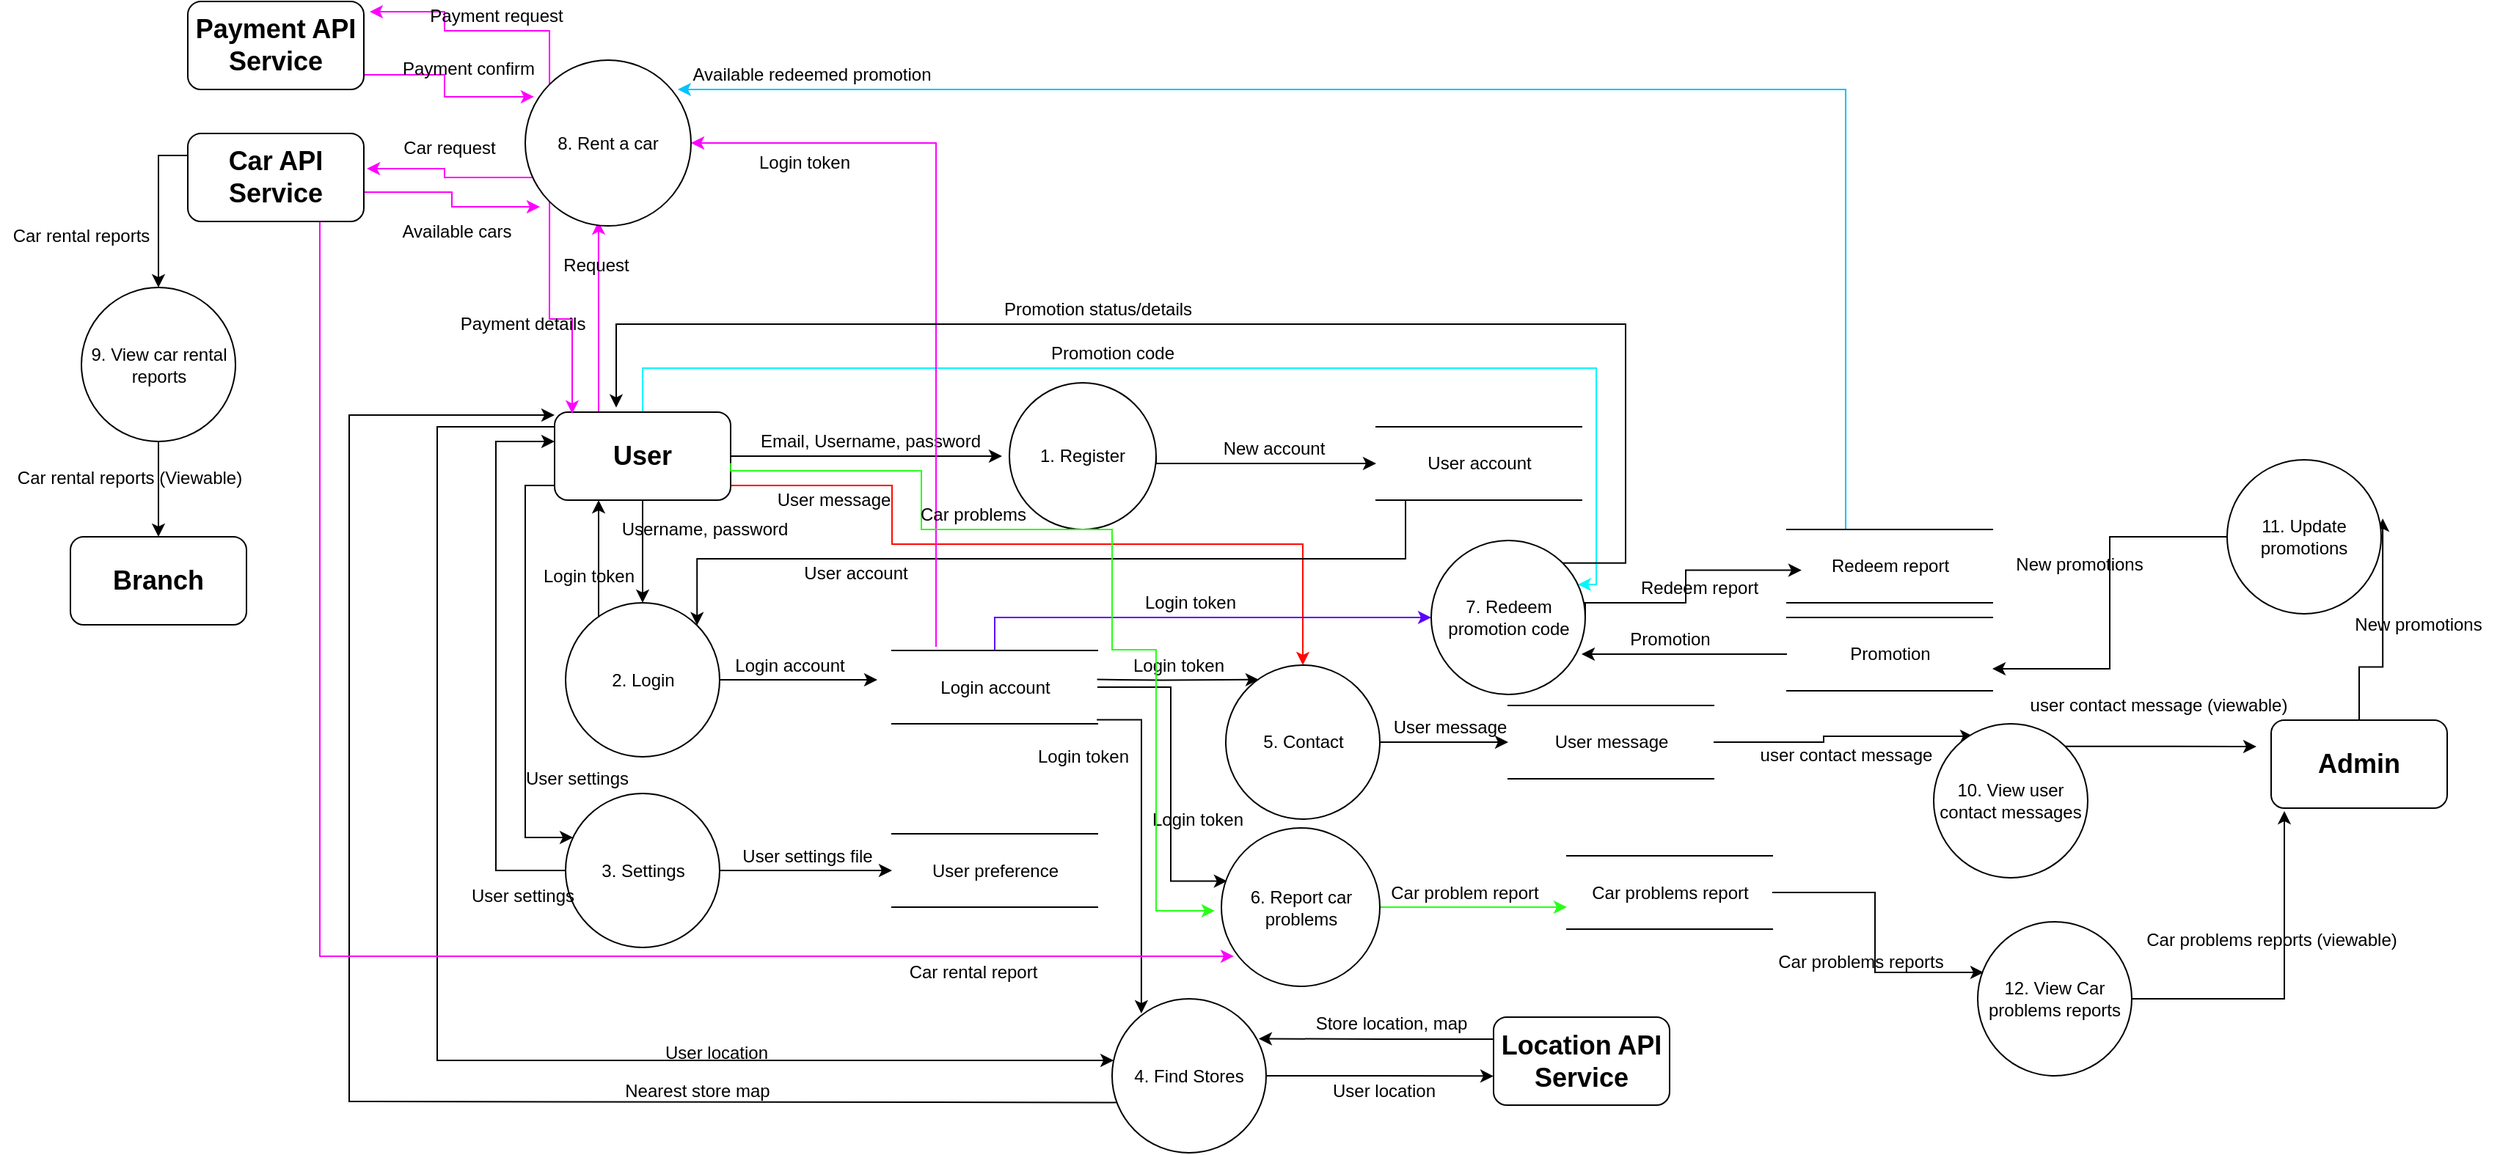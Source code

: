 <mxfile version="12.3.3" type="device" pages="1"><diagram id="2X-rle6W2fqOqp_ALnJU" name="Page-1"><mxGraphModel dx="3152" dy="2229" grid="1" gridSize="10" guides="1" tooltips="1" connect="1" arrows="1" fold="1" page="1" pageScale="1" pageWidth="850" pageHeight="1100" math="0" shadow="0"><root><mxCell id="0"/><mxCell id="1" parent="0"/><mxCell id="twBC4N0qRan5lzGOj9nU-288" style="edgeStyle=orthogonalEdgeStyle;rounded=0;orthogonalLoop=1;jettySize=auto;html=1;exitX=1;exitY=0.5;exitDx=0;exitDy=0;entryX=0;entryY=0.375;entryDx=0;entryDy=0;entryPerimeter=0;" parent="1" source="twBC4N0qRan5lzGOj9nU-211" edge="1"><mxGeometry relative="1" as="geometry"><mxPoint x="345" y="70" as="targetPoint"/></mxGeometry></mxCell><mxCell id="twBC4N0qRan5lzGOj9nU-298" style="edgeStyle=orthogonalEdgeStyle;rounded=0;orthogonalLoop=1;jettySize=auto;html=1;exitX=0.5;exitY=1;exitDx=0;exitDy=0;" parent="1" source="twBC4N0qRan5lzGOj9nU-211" edge="1"><mxGeometry relative="1" as="geometry"><mxPoint x="100" y="170" as="targetPoint"/></mxGeometry></mxCell><mxCell id="twBC4N0qRan5lzGOj9nU-312" style="edgeStyle=orthogonalEdgeStyle;rounded=0;orthogonalLoop=1;jettySize=auto;html=1;exitX=0;exitY=0.5;exitDx=0;exitDy=0;" parent="1" source="twBC4N0qRan5lzGOj9nU-211" target="twBC4N0qRan5lzGOj9nU-311" edge="1"><mxGeometry relative="1" as="geometry"><Array as="points"><mxPoint x="40" y="90"/><mxPoint x="20" y="90"/><mxPoint x="20" y="330"/></Array></mxGeometry></mxCell><mxCell id="twBC4N0qRan5lzGOj9nU-353" style="edgeStyle=orthogonalEdgeStyle;rounded=0;orthogonalLoop=1;jettySize=auto;html=1;exitX=1;exitY=0.75;exitDx=0;exitDy=0;strokeColor=#FF0800;" parent="1" source="twBC4N0qRan5lzGOj9nU-211" target="twBC4N0qRan5lzGOj9nU-352" edge="1"><mxGeometry relative="1" as="geometry"><Array as="points"><mxPoint x="160" y="90"/><mxPoint x="270" y="90"/><mxPoint x="270" y="130"/><mxPoint x="550" y="130"/></Array></mxGeometry></mxCell><mxCell id="twBC4N0qRan5lzGOj9nU-381" style="edgeStyle=orthogonalEdgeStyle;rounded=0;orthogonalLoop=1;jettySize=auto;html=1;entryX=0.952;entryY=0.286;entryDx=0;entryDy=0;entryPerimeter=0;strokeColor=#03F7FF;" parent="1" source="twBC4N0qRan5lzGOj9nU-211" target="twBC4N0qRan5lzGOj9nU-377" edge="1"><mxGeometry relative="1" as="geometry"><Array as="points"><mxPoint x="100" y="10"/><mxPoint x="750" y="10"/></Array></mxGeometry></mxCell><mxCell id="twBC4N0qRan5lzGOj9nU-392" style="edgeStyle=orthogonalEdgeStyle;rounded=0;orthogonalLoop=1;jettySize=auto;html=1;exitX=0.25;exitY=0;exitDx=0;exitDy=0;strokeColor=#FF00FF;entryX=0.442;entryY=0.973;entryDx=0;entryDy=0;entryPerimeter=0;" parent="1" source="twBC4N0qRan5lzGOj9nU-211" target="twBC4N0qRan5lzGOj9nU-388" edge="1"><mxGeometry relative="1" as="geometry"><mxPoint x="70" y="-40" as="targetPoint"/><Array as="points"/></mxGeometry></mxCell><mxCell id="twBC4N0qRan5lzGOj9nU-211" value="&lt;font style=&quot;font-size: 18px&quot;&gt;&lt;b&gt;&lt;font style=&quot;font-size: 18px&quot;&gt;User&lt;/font&gt;&lt;/b&gt;&lt;/font&gt;" style="rounded=1;whiteSpace=wrap;html=1;" parent="1" vertex="1"><mxGeometry x="40" y="40" width="120" height="60" as="geometry"/></mxCell><mxCell id="twBC4N0qRan5lzGOj9nU-289" value="Email, Username, password" style="text;html=1;align=center;verticalAlign=middle;resizable=0;points=[];;autosize=1;" parent="1" vertex="1"><mxGeometry x="170" y="50" width="170" height="20" as="geometry"/></mxCell><mxCell id="twBC4N0qRan5lzGOj9nU-295" style="edgeStyle=orthogonalEdgeStyle;rounded=0;orthogonalLoop=1;jettySize=auto;html=1;exitX=1;exitY=0.5;exitDx=0;exitDy=0;" parent="1" source="twBC4N0qRan5lzGOj9nU-299" target="twBC4N0qRan5lzGOj9nU-291" edge="1"><mxGeometry relative="1" as="geometry"><mxPoint x="459.529" y="75" as="sourcePoint"/><Array as="points"><mxPoint x="450" y="75"/></Array></mxGeometry></mxCell><mxCell id="twBC4N0qRan5lzGOj9nU-308" style="edgeStyle=orthogonalEdgeStyle;rounded=0;orthogonalLoop=1;jettySize=auto;html=1;exitX=0.5;exitY=1;exitDx=0;exitDy=0;entryX=1;entryY=0;entryDx=0;entryDy=0;" parent="1" source="twBC4N0qRan5lzGOj9nU-291" target="twBC4N0qRan5lzGOj9nU-301" edge="1"><mxGeometry relative="1" as="geometry"><Array as="points"><mxPoint x="620" y="100"/><mxPoint x="620" y="140"/><mxPoint x="137" y="140"/></Array></mxGeometry></mxCell><mxCell id="twBC4N0qRan5lzGOj9nU-291" value="User account" style="html=1;dashed=0;whitespace=wrap;shape=partialRectangle;right=0;left=0;fillColor=none;" parent="1" vertex="1"><mxGeometry x="600" y="50" width="140" height="50" as="geometry"/></mxCell><mxCell id="twBC4N0qRan5lzGOj9nU-297" value="New account" style="text;html=1;align=center;verticalAlign=middle;resizable=0;points=[];;autosize=1;" parent="1" vertex="1"><mxGeometry x="485" y="55" width="90" height="20" as="geometry"/></mxCell><mxCell id="twBC4N0qRan5lzGOj9nU-299" value="1. Register" style="ellipse;whiteSpace=wrap;html=1;aspect=fixed;" parent="1" vertex="1"><mxGeometry x="350" y="20" width="100" height="100" as="geometry"/></mxCell><mxCell id="twBC4N0qRan5lzGOj9nU-303" style="edgeStyle=orthogonalEdgeStyle;rounded=0;orthogonalLoop=1;jettySize=auto;html=1;" parent="1" source="twBC4N0qRan5lzGOj9nU-301" edge="1"><mxGeometry relative="1" as="geometry"><mxPoint x="260" y="222.5" as="targetPoint"/></mxGeometry></mxCell><mxCell id="twBC4N0qRan5lzGOj9nU-301" value="2. Login" style="ellipse;whiteSpace=wrap;html=1;aspect=fixed;" parent="1" vertex="1"><mxGeometry x="47.5" y="170" width="105" height="105" as="geometry"/></mxCell><mxCell id="twBC4N0qRan5lzGOj9nU-302" value="Username, password" style="text;html=1;align=center;verticalAlign=middle;resizable=0;points=[];;autosize=1;" parent="1" vertex="1"><mxGeometry x="71.5" y="110" width="140" height="20" as="geometry"/></mxCell><mxCell id="twBC4N0qRan5lzGOj9nU-304" value="User preference" style="html=1;dashed=0;whitespace=wrap;shape=partialRectangle;right=0;left=0;fillColor=none;" parent="1" vertex="1"><mxGeometry x="270" y="327.5" width="140" height="50" as="geometry"/></mxCell><mxCell id="twBC4N0qRan5lzGOj9nU-305" value="Login account" style="text;html=1;align=center;verticalAlign=middle;resizable=0;points=[];;autosize=1;" parent="1" vertex="1"><mxGeometry x="155" y="202.5" width="90" height="20" as="geometry"/></mxCell><mxCell id="twBC4N0qRan5lzGOj9nU-306" value="" style="endArrow=classic;html=1;" parent="1" edge="1"><mxGeometry width="50" height="50" relative="1" as="geometry"><mxPoint x="70" y="180" as="sourcePoint"/><mxPoint x="70" y="100" as="targetPoint"/></mxGeometry></mxCell><mxCell id="twBC4N0qRan5lzGOj9nU-307" value="Login token" style="text;html=1;align=center;verticalAlign=middle;resizable=0;points=[];;autosize=1;" parent="1" vertex="1"><mxGeometry x="23" y="142" width="80" height="20" as="geometry"/></mxCell><mxCell id="twBC4N0qRan5lzGOj9nU-309" value="User account" style="text;html=1;align=center;verticalAlign=middle;resizable=0;points=[];;autosize=1;" parent="1" vertex="1"><mxGeometry x="200" y="140" width="90" height="20" as="geometry"/></mxCell><mxCell id="twBC4N0qRan5lzGOj9nU-313" style="edgeStyle=orthogonalEdgeStyle;rounded=0;orthogonalLoop=1;jettySize=auto;html=1;exitX=1;exitY=0.5;exitDx=0;exitDy=0;entryX=0;entryY=0.5;entryDx=0;entryDy=0;" parent="1" source="twBC4N0qRan5lzGOj9nU-311" target="twBC4N0qRan5lzGOj9nU-304" edge="1"><mxGeometry relative="1" as="geometry"><mxPoint x="210" y="353" as="targetPoint"/></mxGeometry></mxCell><mxCell id="twBC4N0qRan5lzGOj9nU-333" style="edgeStyle=orthogonalEdgeStyle;rounded=0;orthogonalLoop=1;jettySize=auto;html=1;exitX=0;exitY=0.5;exitDx=0;exitDy=0;" parent="1" source="twBC4N0qRan5lzGOj9nU-311" edge="1"><mxGeometry relative="1" as="geometry"><mxPoint x="40" y="60" as="targetPoint"/><Array as="points"><mxPoint y="353"/><mxPoint y="60"/></Array></mxGeometry></mxCell><mxCell id="twBC4N0qRan5lzGOj9nU-311" value="3. Settings" style="ellipse;whiteSpace=wrap;html=1;aspect=fixed;" parent="1" vertex="1"><mxGeometry x="47.5" y="300" width="105" height="105" as="geometry"/></mxCell><mxCell id="twBC4N0qRan5lzGOj9nU-346" style="edgeStyle=orthogonalEdgeStyle;rounded=0;orthogonalLoop=1;jettySize=auto;html=1;entryX=0.19;entryY=0.095;entryDx=0;entryDy=0;entryPerimeter=0;exitX=0.997;exitY=0.946;exitDx=0;exitDy=0;exitPerimeter=0;" parent="1" source="twBC4N0qRan5lzGOj9nU-314" target="twBC4N0qRan5lzGOj9nU-322" edge="1"><mxGeometry relative="1" as="geometry"><mxPoint x="480.0" y="440" as="targetPoint"/><mxPoint x="410" y="240" as="sourcePoint"/><Array as="points"><mxPoint x="440" y="250"/></Array></mxGeometry></mxCell><mxCell id="twBC4N0qRan5lzGOj9nU-366" style="edgeStyle=orthogonalEdgeStyle;rounded=0;orthogonalLoop=1;jettySize=auto;html=1;exitX=1;exitY=0.5;exitDx=0;exitDy=0;strokeColor=#000000;entryX=0.036;entryY=0.336;entryDx=0;entryDy=0;entryPerimeter=0;" parent="1" source="twBC4N0qRan5lzGOj9nU-314" target="twBC4N0qRan5lzGOj9nU-365" edge="1"><mxGeometry relative="1" as="geometry"><Array as="points"><mxPoint x="460" y="227"/><mxPoint x="460" y="360"/></Array></mxGeometry></mxCell><mxCell id="twBC4N0qRan5lzGOj9nU-379" style="edgeStyle=orthogonalEdgeStyle;rounded=0;orthogonalLoop=1;jettySize=auto;html=1;exitX=0.5;exitY=0;exitDx=0;exitDy=0;strokeColor=#5D00FF;" parent="1" source="twBC4N0qRan5lzGOj9nU-314" target="twBC4N0qRan5lzGOj9nU-377" edge="1"><mxGeometry relative="1" as="geometry"><Array as="points"><mxPoint x="340" y="180"/></Array></mxGeometry></mxCell><mxCell id="twBC4N0qRan5lzGOj9nU-389" style="edgeStyle=orthogonalEdgeStyle;rounded=0;orthogonalLoop=1;jettySize=auto;html=1;entryX=1;entryY=0.5;entryDx=0;entryDy=0;strokeColor=#FF00FF;" parent="1" target="twBC4N0qRan5lzGOj9nU-388" edge="1"><mxGeometry relative="1" as="geometry"><mxPoint x="300" y="200" as="sourcePoint"/><Array as="points"><mxPoint x="300" y="-143"/></Array></mxGeometry></mxCell><mxCell id="twBC4N0qRan5lzGOj9nU-314" value="Login account" style="html=1;dashed=0;whitespace=wrap;shape=partialRectangle;right=0;left=0;fillColor=none;" parent="1" vertex="1"><mxGeometry x="270" y="202.5" width="140" height="50" as="geometry"/></mxCell><mxCell id="twBC4N0qRan5lzGOj9nU-315" value="User settings file" style="text;html=1;align=center;verticalAlign=middle;resizable=0;points=[];;autosize=1;" parent="1" vertex="1"><mxGeometry x="156.5" y="332.5" width="110" height="20" as="geometry"/></mxCell><mxCell id="twBC4N0qRan5lzGOj9nU-316" value="User settings" style="text;html=1;align=center;verticalAlign=middle;resizable=0;points=[];;autosize=1;" parent="1" vertex="1"><mxGeometry x="10" y="280" width="90" height="20" as="geometry"/></mxCell><mxCell id="twBC4N0qRan5lzGOj9nU-349" style="edgeStyle=orthogonalEdgeStyle;rounded=0;orthogonalLoop=1;jettySize=auto;html=1;exitX=1;exitY=0.5;exitDx=0;exitDy=0;entryX=0;entryY=0.67;entryDx=0;entryDy=0;entryPerimeter=0;" parent="1" source="twBC4N0qRan5lzGOj9nU-322" target="twBC4N0qRan5lzGOj9nU-332" edge="1"><mxGeometry relative="1" as="geometry"/></mxCell><mxCell id="twBC4N0qRan5lzGOj9nU-350" style="edgeStyle=orthogonalEdgeStyle;rounded=0;orthogonalLoop=1;jettySize=auto;html=1;exitX=0.045;exitY=0.673;exitDx=0;exitDy=0;exitPerimeter=0;" parent="1" source="twBC4N0qRan5lzGOj9nU-322" edge="1"><mxGeometry relative="1" as="geometry"><mxPoint x="40" y="42" as="targetPoint"/><Array as="points"><mxPoint x="420" y="511"/><mxPoint x="-100" y="510"/><mxPoint x="-100" y="42"/></Array></mxGeometry></mxCell><mxCell id="twBC4N0qRan5lzGOj9nU-322" value="4. Find Stores" style="ellipse;whiteSpace=wrap;html=1;aspect=fixed;" parent="1" vertex="1"><mxGeometry x="420" y="440" width="105" height="105" as="geometry"/></mxCell><mxCell id="twBC4N0qRan5lzGOj9nU-330" style="edgeStyle=orthogonalEdgeStyle;rounded=0;orthogonalLoop=1;jettySize=auto;html=1;exitX=0;exitY=0.5;exitDx=0;exitDy=0;" parent="1" source="twBC4N0qRan5lzGOj9nU-211" target="twBC4N0qRan5lzGOj9nU-322" edge="1"><mxGeometry relative="1" as="geometry"><mxPoint x="40" y="70" as="sourcePoint"/><mxPoint x="-30" y="405" as="targetPoint"/><Array as="points"><mxPoint x="40" y="50"/><mxPoint x="-40" y="50"/><mxPoint x="-40" y="482"/></Array></mxGeometry></mxCell><mxCell id="twBC4N0qRan5lzGOj9nU-347" style="edgeStyle=orthogonalEdgeStyle;rounded=0;orthogonalLoop=1;jettySize=auto;html=1;exitX=0;exitY=0.25;exitDx=0;exitDy=0;entryX=0.952;entryY=0.259;entryDx=0;entryDy=0;entryPerimeter=0;" parent="1" source="twBC4N0qRan5lzGOj9nU-332" target="twBC4N0qRan5lzGOj9nU-322" edge="1"><mxGeometry relative="1" as="geometry"/></mxCell><mxCell id="twBC4N0qRan5lzGOj9nU-332" value="&lt;font style=&quot;font-size: 18px&quot;&gt;&lt;b&gt;Location API Service&lt;/b&gt;&lt;/font&gt;" style="rounded=1;whiteSpace=wrap;html=1;" parent="1" vertex="1"><mxGeometry x="680" y="452.5" width="120" height="60" as="geometry"/></mxCell><mxCell id="twBC4N0qRan5lzGOj9nU-334" value="User settings" style="text;html=1;align=center;verticalAlign=middle;resizable=0;points=[];;autosize=1;" parent="1" vertex="1"><mxGeometry x="-27" y="360" width="90" height="20" as="geometry"/></mxCell><mxCell id="twBC4N0qRan5lzGOj9nU-336" value="User location" style="text;html=1;align=center;verticalAlign=middle;resizable=0;points=[];;autosize=1;" parent="1" vertex="1"><mxGeometry x="560" y="492.5" width="90" height="20" as="geometry"/></mxCell><mxCell id="twBC4N0qRan5lzGOj9nU-341" value="Store location, map" style="text;html=1;align=center;verticalAlign=middle;resizable=0;points=[];;autosize=1;" parent="1" vertex="1"><mxGeometry x="550" y="447" width="120" height="20" as="geometry"/></mxCell><mxCell id="twBC4N0qRan5lzGOj9nU-345" value="User location" style="text;html=1;align=center;verticalAlign=middle;resizable=0;points=[];;autosize=1;" parent="1" vertex="1"><mxGeometry x="105" y="467" width="90" height="20" as="geometry"/></mxCell><mxCell id="twBC4N0qRan5lzGOj9nU-351" value="Nearest store map" style="text;html=1;align=center;verticalAlign=middle;resizable=0;points=[];;autosize=1;" parent="1" vertex="1"><mxGeometry x="76.5" y="492.5" width="120" height="20" as="geometry"/></mxCell><mxCell id="twBC4N0qRan5lzGOj9nU-363" style="edgeStyle=orthogonalEdgeStyle;rounded=0;orthogonalLoop=1;jettySize=auto;html=1;exitX=1;exitY=0.5;exitDx=0;exitDy=0;strokeColor=#000000;" parent="1" source="twBC4N0qRan5lzGOj9nU-352" target="twBC4N0qRan5lzGOj9nU-362" edge="1"><mxGeometry relative="1" as="geometry"/></mxCell><mxCell id="twBC4N0qRan5lzGOj9nU-352" value="5. Contact" style="ellipse;whiteSpace=wrap;html=1;aspect=fixed;" parent="1" vertex="1"><mxGeometry x="497.5" y="212.5" width="105" height="105" as="geometry"/></mxCell><mxCell id="twBC4N0qRan5lzGOj9nU-354" value="User message" style="text;html=1;align=center;verticalAlign=middle;resizable=0;points=[];;autosize=1;" parent="1" vertex="1"><mxGeometry x="180" y="90" width="100" height="20" as="geometry"/></mxCell><mxCell id="twBC4N0qRan5lzGOj9nU-359" style="edgeStyle=orthogonalEdgeStyle;rounded=0;orthogonalLoop=1;jettySize=auto;html=1;entryX=0.214;entryY=0.094;entryDx=0;entryDy=0;entryPerimeter=0;" parent="1" target="twBC4N0qRan5lzGOj9nU-352" edge="1"><mxGeometry relative="1" as="geometry"><mxPoint x="439.431" y="431.966" as="targetPoint"/><mxPoint x="409.776" y="222.31" as="sourcePoint"/><Array as="points"/></mxGeometry></mxCell><mxCell id="twBC4N0qRan5lzGOj9nU-360" value="Login token" style="text;html=1;align=center;verticalAlign=middle;resizable=0;points=[];;autosize=1;" parent="1" vertex="1"><mxGeometry x="425" y="202.5" width="80" height="20" as="geometry"/></mxCell><mxCell id="twBC4N0qRan5lzGOj9nU-361" value="Login token" style="text;html=1;align=center;verticalAlign=middle;resizable=0;points=[];;autosize=1;" parent="1" vertex="1"><mxGeometry x="360" y="265" width="80" height="20" as="geometry"/></mxCell><mxCell id="twBC4N0qRan5lzGOj9nU-436" style="edgeStyle=orthogonalEdgeStyle;rounded=0;orthogonalLoop=1;jettySize=auto;html=1;exitX=1;exitY=0.5;exitDx=0;exitDy=0;entryX=0.257;entryY=0.081;entryDx=0;entryDy=0;entryPerimeter=0;strokeColor=#000000;" parent="1" source="twBC4N0qRan5lzGOj9nU-362" target="twBC4N0qRan5lzGOj9nU-432" edge="1"><mxGeometry relative="1" as="geometry"/></mxCell><mxCell id="twBC4N0qRan5lzGOj9nU-362" value="User message" style="html=1;dashed=0;whitespace=wrap;shape=partialRectangle;right=0;left=0;fillColor=none;" parent="1" vertex="1"><mxGeometry x="690" y="240" width="140" height="50" as="geometry"/></mxCell><mxCell id="twBC4N0qRan5lzGOj9nU-364" value="User message" style="text;html=1;align=center;verticalAlign=middle;resizable=0;points=[];;autosize=1;" parent="1" vertex="1"><mxGeometry x="600" y="245" width="100" height="20" as="geometry"/></mxCell><mxCell id="twBC4N0qRan5lzGOj9nU-374" style="edgeStyle=orthogonalEdgeStyle;rounded=0;orthogonalLoop=1;jettySize=auto;html=1;entryX=0;entryY=0.7;entryDx=0;entryDy=0;entryPerimeter=0;strokeColor=#29FF19;" parent="1" source="twBC4N0qRan5lzGOj9nU-365" target="twBC4N0qRan5lzGOj9nU-368" edge="1"><mxGeometry relative="1" as="geometry"/></mxCell><mxCell id="twBC4N0qRan5lzGOj9nU-365" value="6. Report car problems" style="ellipse;whiteSpace=wrap;html=1;aspect=fixed;strokeColor=#000000;" parent="1" vertex="1"><mxGeometry x="494.5" y="323.5" width="108" height="108" as="geometry"/></mxCell><mxCell id="twBC4N0qRan5lzGOj9nU-367" value="Login token" style="text;html=1;align=center;verticalAlign=middle;resizable=0;points=[];;autosize=1;" parent="1" vertex="1"><mxGeometry x="437.5" y="307.5" width="80" height="20" as="geometry"/></mxCell><mxCell id="twBC4N0qRan5lzGOj9nU-445" style="edgeStyle=orthogonalEdgeStyle;rounded=0;orthogonalLoop=1;jettySize=auto;html=1;exitX=1;exitY=0.5;exitDx=0;exitDy=0;entryX=0.038;entryY=0.329;entryDx=0;entryDy=0;entryPerimeter=0;strokeColor=#000000;" parent="1" source="twBC4N0qRan5lzGOj9nU-368" target="twBC4N0qRan5lzGOj9nU-444" edge="1"><mxGeometry relative="1" as="geometry"/></mxCell><mxCell id="twBC4N0qRan5lzGOj9nU-368" value="Car problems report" style="html=1;dashed=0;whitespace=wrap;shape=partialRectangle;right=0;left=0;fillColor=none;" parent="1" vertex="1"><mxGeometry x="730" y="342.5" width="140" height="50" as="geometry"/></mxCell><mxCell id="twBC4N0qRan5lzGOj9nU-372" style="edgeStyle=orthogonalEdgeStyle;rounded=0;orthogonalLoop=1;jettySize=auto;html=1;exitX=1;exitY=0.75;exitDx=0;exitDy=0;strokeColor=#29FF19;entryX=-0.042;entryY=0.523;entryDx=0;entryDy=0;entryPerimeter=0;" parent="1" target="twBC4N0qRan5lzGOj9nU-365" edge="1"><mxGeometry relative="1" as="geometry"><mxPoint x="160.143" y="74.786" as="sourcePoint"/><mxPoint x="550" y="202" as="targetPoint"/><Array as="points"><mxPoint x="160" y="80"/><mxPoint x="290" y="80"/><mxPoint x="290" y="120"/><mxPoint x="420" y="120"/><mxPoint x="420" y="202"/><mxPoint x="450" y="202"/><mxPoint x="450" y="380"/></Array></mxGeometry></mxCell><mxCell id="twBC4N0qRan5lzGOj9nU-373" value="Car problems" style="text;html=1;align=center;verticalAlign=middle;resizable=0;points=[];;autosize=1;" parent="1" vertex="1"><mxGeometry x="280" y="100" width="90" height="20" as="geometry"/></mxCell><mxCell id="twBC4N0qRan5lzGOj9nU-375" value="Car problem report" style="text;html=1;align=center;verticalAlign=middle;resizable=0;points=[];;autosize=1;" parent="1" vertex="1"><mxGeometry x="600" y="357.5" width="120" height="20" as="geometry"/></mxCell><mxCell id="twBC4N0qRan5lzGOj9nU-384" style="edgeStyle=orthogonalEdgeStyle;rounded=0;orthogonalLoop=1;jettySize=auto;html=1;exitX=1;exitY=0.5;exitDx=0;exitDy=0;entryX=0.071;entryY=0.556;entryDx=0;entryDy=0;entryPerimeter=0;strokeColor=#000000;" parent="1" source="twBC4N0qRan5lzGOj9nU-377" target="twBC4N0qRan5lzGOj9nU-383" edge="1"><mxGeometry relative="1" as="geometry"><Array as="points"><mxPoint x="743" y="170"/><mxPoint x="811" y="170"/><mxPoint x="811" y="148"/></Array></mxGeometry></mxCell><mxCell id="twBC4N0qRan5lzGOj9nU-386" style="edgeStyle=orthogonalEdgeStyle;rounded=0;orthogonalLoop=1;jettySize=auto;html=1;exitX=1;exitY=0;exitDx=0;exitDy=0;entryX=0.35;entryY=-0.052;entryDx=0;entryDy=0;entryPerimeter=0;strokeColor=#000000;" parent="1" source="twBC4N0qRan5lzGOj9nU-377" target="twBC4N0qRan5lzGOj9nU-211" edge="1"><mxGeometry relative="1" as="geometry"><Array as="points"><mxPoint x="770" y="143"/><mxPoint x="770" y="-20"/><mxPoint x="82" y="-20"/></Array></mxGeometry></mxCell><mxCell id="twBC4N0qRan5lzGOj9nU-377" value="7. Redeem promotion code" style="ellipse;whiteSpace=wrap;html=1;aspect=fixed;" parent="1" vertex="1"><mxGeometry x="637.5" y="127.5" width="105" height="105" as="geometry"/></mxCell><mxCell id="twBC4N0qRan5lzGOj9nU-380" value="Login token" style="text;html=1;align=center;verticalAlign=middle;resizable=0;points=[];;autosize=1;" parent="1" vertex="1"><mxGeometry x="432.5" y="160" width="80" height="20" as="geometry"/></mxCell><mxCell id="twBC4N0qRan5lzGOj9nU-382" value="Promotion code" style="text;html=1;align=center;verticalAlign=middle;resizable=0;points=[];;autosize=1;" parent="1" vertex="1"><mxGeometry x="370" y="-10" width="100" height="20" as="geometry"/></mxCell><mxCell id="twBC4N0qRan5lzGOj9nU-415" style="edgeStyle=orthogonalEdgeStyle;rounded=0;orthogonalLoop=1;jettySize=auto;html=1;exitX=0.5;exitY=0;exitDx=0;exitDy=0;entryX=0.92;entryY=0.177;entryDx=0;entryDy=0;entryPerimeter=0;strokeColor=#00C3FF;" parent="1" source="twBC4N0qRan5lzGOj9nU-383" target="twBC4N0qRan5lzGOj9nU-388" edge="1"><mxGeometry relative="1" as="geometry"><Array as="points"><mxPoint x="920" y="120"/><mxPoint x="920" y="-180"/></Array></mxGeometry></mxCell><mxCell id="twBC4N0qRan5lzGOj9nU-383" value="Redeem report" style="html=1;dashed=0;whitespace=wrap;shape=partialRectangle;right=0;left=0;fillColor=none;" parent="1" vertex="1"><mxGeometry x="880" y="120" width="140" height="50" as="geometry"/></mxCell><mxCell id="twBC4N0qRan5lzGOj9nU-385" value="Redeem report" style="text;html=1;align=center;verticalAlign=middle;resizable=0;points=[];;autosize=1;" parent="1" vertex="1"><mxGeometry x="770" y="150" width="100" height="20" as="geometry"/></mxCell><mxCell id="twBC4N0qRan5lzGOj9nU-387" value="Promotion status/details" style="text;html=1;align=center;verticalAlign=middle;resizable=0;points=[];;autosize=1;" parent="1" vertex="1"><mxGeometry x="335" y="-40" width="150" height="20" as="geometry"/></mxCell><mxCell id="twBC4N0qRan5lzGOj9nU-395" style="edgeStyle=orthogonalEdgeStyle;rounded=0;orthogonalLoop=1;jettySize=auto;html=1;exitX=0;exitY=1;exitDx=0;exitDy=0;entryX=0.1;entryY=0.017;entryDx=0;entryDy=0;entryPerimeter=0;strokeColor=#FF00FF;" parent="1" source="twBC4N0qRan5lzGOj9nU-388" target="twBC4N0qRan5lzGOj9nU-211" edge="1"><mxGeometry relative="1" as="geometry"/></mxCell><mxCell id="twBC4N0qRan5lzGOj9nU-403" style="edgeStyle=orthogonalEdgeStyle;rounded=0;orthogonalLoop=1;jettySize=auto;html=1;exitX=0;exitY=1;exitDx=0;exitDy=0;entryX=1.017;entryY=0.4;entryDx=0;entryDy=0;entryPerimeter=0;strokeColor=#FF00FF;" parent="1" source="twBC4N0qRan5lzGOj9nU-388" target="twBC4N0qRan5lzGOj9nU-398" edge="1"><mxGeometry relative="1" as="geometry"><Array as="points"><mxPoint x="37" y="-120"/><mxPoint x="-35" y="-120"/><mxPoint x="-35" y="-126"/></Array></mxGeometry></mxCell><mxCell id="twBC4N0qRan5lzGOj9nU-406" style="edgeStyle=orthogonalEdgeStyle;rounded=0;orthogonalLoop=1;jettySize=auto;html=1;exitX=0;exitY=0;exitDx=0;exitDy=0;entryX=1.033;entryY=0.117;entryDx=0;entryDy=0;entryPerimeter=0;strokeColor=#FF00FF;" parent="1" source="twBC4N0qRan5lzGOj9nU-388" target="twBC4N0qRan5lzGOj9nU-397" edge="1"><mxGeometry relative="1" as="geometry"><Array as="points"><mxPoint x="37" y="-220"/><mxPoint x="-35" y="-220"/><mxPoint x="-35" y="-233"/></Array></mxGeometry></mxCell><mxCell id="twBC4N0qRan5lzGOj9nU-388" value="8. Rent a car" style="ellipse;whiteSpace=wrap;html=1;aspect=fixed;strokeColor=#000000;" parent="1" vertex="1"><mxGeometry x="20" y="-200" width="113" height="113" as="geometry"/></mxCell><mxCell id="twBC4N0qRan5lzGOj9nU-391" value="Login token" style="text;html=1;align=center;verticalAlign=middle;resizable=0;points=[];;autosize=1;" parent="1" vertex="1"><mxGeometry x="170" y="-140" width="80" height="20" as="geometry"/></mxCell><mxCell id="twBC4N0qRan5lzGOj9nU-394" value="Request" style="text;html=1;align=center;verticalAlign=middle;resizable=0;points=[];;autosize=1;" parent="1" vertex="1"><mxGeometry x="37.5" y="-70" width="60" height="20" as="geometry"/></mxCell><mxCell id="twBC4N0qRan5lzGOj9nU-396" value="Payment details" style="text;html=1;align=center;verticalAlign=middle;resizable=0;points=[];;autosize=1;" parent="1" vertex="1"><mxGeometry x="-32" y="-30" width="100" height="20" as="geometry"/></mxCell><mxCell id="twBC4N0qRan5lzGOj9nU-408" style="edgeStyle=orthogonalEdgeStyle;rounded=0;orthogonalLoop=1;jettySize=auto;html=1;exitX=1;exitY=0.5;exitDx=0;exitDy=0;entryX=0.053;entryY=0.221;entryDx=0;entryDy=0;entryPerimeter=0;strokeColor=#FF00FF;" parent="1" source="twBC4N0qRan5lzGOj9nU-397" target="twBC4N0qRan5lzGOj9nU-388" edge="1"><mxGeometry relative="1" as="geometry"><Array as="points"><mxPoint x="-90" y="-190"/><mxPoint x="-35" y="-190"/><mxPoint x="-35" y="-175"/></Array></mxGeometry></mxCell><mxCell id="twBC4N0qRan5lzGOj9nU-397" value="&lt;b&gt;&lt;font style=&quot;font-size: 18px&quot;&gt;Payment API Service&lt;/font&gt;&lt;/b&gt;" style="rounded=1;whiteSpace=wrap;html=1;" parent="1" vertex="1"><mxGeometry x="-210" y="-240" width="120" height="60" as="geometry"/></mxCell><mxCell id="twBC4N0qRan5lzGOj9nU-402" style="edgeStyle=orthogonalEdgeStyle;rounded=0;orthogonalLoop=1;jettySize=auto;html=1;exitX=1;exitY=0.5;exitDx=0;exitDy=0;strokeColor=#FF00FF;" parent="1" source="twBC4N0qRan5lzGOj9nU-398" edge="1"><mxGeometry relative="1" as="geometry"><mxPoint x="30" y="-100" as="targetPoint"/><Array as="points"><mxPoint x="-90" y="-110"/><mxPoint x="-30" y="-110"/><mxPoint x="-30" y="-100"/></Array></mxGeometry></mxCell><mxCell id="twBC4N0qRan5lzGOj9nU-429" style="edgeStyle=orthogonalEdgeStyle;rounded=0;orthogonalLoop=1;jettySize=auto;html=1;exitX=0;exitY=0.25;exitDx=0;exitDy=0;strokeColor=#000000;" parent="1" source="twBC4N0qRan5lzGOj9nU-398" target="twBC4N0qRan5lzGOj9nU-422" edge="1"><mxGeometry relative="1" as="geometry"/></mxCell><mxCell id="Kc4HKIF6N-wZzygjMQn_-1" style="edgeStyle=orthogonalEdgeStyle;rounded=0;orthogonalLoop=1;jettySize=auto;html=1;exitX=0.75;exitY=1;exitDx=0;exitDy=0;entryX=0.079;entryY=0.81;entryDx=0;entryDy=0;entryPerimeter=0;strokeColor=#FF00FF;" edge="1" parent="1" source="twBC4N0qRan5lzGOj9nU-398" target="twBC4N0qRan5lzGOj9nU-365"><mxGeometry relative="1" as="geometry"><Array as="points"><mxPoint x="-120" y="411"/></Array></mxGeometry></mxCell><mxCell id="twBC4N0qRan5lzGOj9nU-398" value="&lt;b&gt;&lt;font style=&quot;font-size: 18px&quot;&gt;Car API Service&lt;/font&gt;&lt;/b&gt;" style="rounded=1;whiteSpace=wrap;html=1;" parent="1" vertex="1"><mxGeometry x="-210" y="-150" width="120" height="60" as="geometry"/></mxCell><mxCell id="twBC4N0qRan5lzGOj9nU-404" value="Car request" style="text;html=1;align=center;verticalAlign=middle;resizable=0;points=[];;autosize=1;" parent="1" vertex="1"><mxGeometry x="-72" y="-150" width="80" height="20" as="geometry"/></mxCell><mxCell id="twBC4N0qRan5lzGOj9nU-405" value="Available cars" style="text;html=1;align=center;verticalAlign=middle;resizable=0;points=[];;autosize=1;" parent="1" vertex="1"><mxGeometry x="-72" y="-93" width="90" height="20" as="geometry"/></mxCell><mxCell id="twBC4N0qRan5lzGOj9nU-407" value="Payment request" style="text;html=1;align=center;verticalAlign=middle;resizable=0;points=[];;autosize=1;" parent="1" vertex="1"><mxGeometry x="-55" y="-240" width="110" height="20" as="geometry"/></mxCell><mxCell id="twBC4N0qRan5lzGOj9nU-409" value="Payment confirm" style="text;html=1;align=center;verticalAlign=middle;resizable=0;points=[];;autosize=1;" parent="1" vertex="1"><mxGeometry x="-74" y="-204" width="110" height="20" as="geometry"/></mxCell><mxCell id="twBC4N0qRan5lzGOj9nU-412" style="edgeStyle=orthogonalEdgeStyle;rounded=0;orthogonalLoop=1;jettySize=auto;html=1;exitX=0;exitY=0.5;exitDx=0;exitDy=0;entryX=0.976;entryY=0.738;entryDx=0;entryDy=0;entryPerimeter=0;strokeColor=#000000;" parent="1" source="twBC4N0qRan5lzGOj9nU-410" target="twBC4N0qRan5lzGOj9nU-377" edge="1"><mxGeometry relative="1" as="geometry"/></mxCell><mxCell id="twBC4N0qRan5lzGOj9nU-410" value="Promotion" style="html=1;dashed=0;whitespace=wrap;shape=partialRectangle;right=0;left=0;fillColor=none;" parent="1" vertex="1"><mxGeometry x="880" y="180" width="140" height="50" as="geometry"/></mxCell><mxCell id="twBC4N0qRan5lzGOj9nU-413" value="Promotion" style="text;html=1;align=center;verticalAlign=middle;resizable=0;points=[];;autosize=1;" parent="1" vertex="1"><mxGeometry x="765" y="185" width="70" height="20" as="geometry"/></mxCell><mxCell id="twBC4N0qRan5lzGOj9nU-440" style="edgeStyle=orthogonalEdgeStyle;rounded=0;orthogonalLoop=1;jettySize=auto;html=1;exitX=0.5;exitY=0;exitDx=0;exitDy=0;entryX=1.01;entryY=0.381;entryDx=0;entryDy=0;entryPerimeter=0;strokeColor=#000000;" parent="1" source="twBC4N0qRan5lzGOj9nU-414" target="twBC4N0qRan5lzGOj9nU-439" edge="1"><mxGeometry relative="1" as="geometry"/></mxCell><mxCell id="twBC4N0qRan5lzGOj9nU-414" value="&lt;font style=&quot;font-size: 18px&quot;&gt;&lt;b&gt;Admin&lt;/b&gt;&lt;/font&gt;" style="rounded=1;whiteSpace=wrap;html=1;strokeColor=#000000;" parent="1" vertex="1"><mxGeometry x="1210" y="250" width="120" height="60" as="geometry"/></mxCell><mxCell id="twBC4N0qRan5lzGOj9nU-421" value="Available redeemed promotion" style="text;html=1;align=center;verticalAlign=middle;resizable=0;points=[];;autosize=1;" parent="1" vertex="1"><mxGeometry x="125" y="-200" width="180" height="20" as="geometry"/></mxCell><mxCell id="twBC4N0qRan5lzGOj9nU-426" style="edgeStyle=orthogonalEdgeStyle;rounded=0;orthogonalLoop=1;jettySize=auto;html=1;exitX=0.5;exitY=1;exitDx=0;exitDy=0;strokeColor=#000000;" parent="1" source="twBC4N0qRan5lzGOj9nU-422" target="twBC4N0qRan5lzGOj9nU-423" edge="1"><mxGeometry relative="1" as="geometry"/></mxCell><mxCell id="twBC4N0qRan5lzGOj9nU-422" value="9. View car rental reports" style="ellipse;whiteSpace=wrap;html=1;aspect=fixed;" parent="1" vertex="1"><mxGeometry x="-282.5" y="-45" width="105" height="105" as="geometry"/></mxCell><mxCell id="twBC4N0qRan5lzGOj9nU-423" value="&lt;font style=&quot;font-size: 18px&quot;&gt;Branch&lt;/font&gt;" style="rounded=1;whiteSpace=wrap;html=1;fontStyle=1" parent="1" vertex="1"><mxGeometry x="-290" y="125" width="120" height="60" as="geometry"/></mxCell><mxCell id="twBC4N0qRan5lzGOj9nU-427" value="Car rental reports (Viewable)" style="text;html=1;align=center;verticalAlign=middle;resizable=0;points=[];;autosize=1;" parent="1" vertex="1"><mxGeometry x="-335" y="75" width="170" height="20" as="geometry"/></mxCell><mxCell id="twBC4N0qRan5lzGOj9nU-430" value="Car rental reports" style="text;html=1;align=center;verticalAlign=middle;resizable=0;points=[];;autosize=1;" parent="1" vertex="1"><mxGeometry x="-338" y="-90" width="110" height="20" as="geometry"/></mxCell><mxCell id="twBC4N0qRan5lzGOj9nU-434" style="edgeStyle=orthogonalEdgeStyle;rounded=0;orthogonalLoop=1;jettySize=auto;html=1;exitX=1;exitY=0;exitDx=0;exitDy=0;strokeColor=#000000;" parent="1" source="twBC4N0qRan5lzGOj9nU-432" edge="1"><mxGeometry relative="1" as="geometry"><mxPoint x="1200" y="268" as="targetPoint"/></mxGeometry></mxCell><mxCell id="twBC4N0qRan5lzGOj9nU-432" value="10. View user contact messages" style="ellipse;whiteSpace=wrap;html=1;aspect=fixed;" parent="1" vertex="1"><mxGeometry x="980" y="252.5" width="105" height="105" as="geometry"/></mxCell><mxCell id="twBC4N0qRan5lzGOj9nU-435" value="user contact message (viewable)" style="text;html=1;align=center;verticalAlign=middle;resizable=0;points=[];;autosize=1;fontStyle=0" parent="1" vertex="1"><mxGeometry x="1032.5" y="230" width="200" height="20" as="geometry"/></mxCell><mxCell id="twBC4N0qRan5lzGOj9nU-437" value="user contact message" style="text;html=1;align=center;verticalAlign=middle;resizable=0;points=[];;autosize=1;" parent="1" vertex="1"><mxGeometry x="850" y="264" width="140" height="20" as="geometry"/></mxCell><mxCell id="twBC4N0qRan5lzGOj9nU-441" style="edgeStyle=orthogonalEdgeStyle;rounded=0;orthogonalLoop=1;jettySize=auto;html=1;exitX=0;exitY=0.5;exitDx=0;exitDy=0;entryX=1;entryY=0.7;entryDx=0;entryDy=0;entryPerimeter=0;strokeColor=#000000;" parent="1" source="twBC4N0qRan5lzGOj9nU-439" target="twBC4N0qRan5lzGOj9nU-410" edge="1"><mxGeometry relative="1" as="geometry"/></mxCell><mxCell id="twBC4N0qRan5lzGOj9nU-439" value="11. Update promotions" style="ellipse;whiteSpace=wrap;html=1;aspect=fixed;" parent="1" vertex="1"><mxGeometry x="1180" y="72.5" width="105" height="105" as="geometry"/></mxCell><mxCell id="twBC4N0qRan5lzGOj9nU-442" value="New promotions" style="text;html=1;align=center;verticalAlign=middle;resizable=0;points=[];;autosize=1;" parent="1" vertex="1"><mxGeometry x="1255" y="175" width="110" height="20" as="geometry"/></mxCell><mxCell id="twBC4N0qRan5lzGOj9nU-443" value="New promotions" style="text;html=1;align=center;verticalAlign=middle;resizable=0;points=[];;autosize=1;" parent="1" vertex="1"><mxGeometry x="1024" y="134" width="110" height="20" as="geometry"/></mxCell><mxCell id="twBC4N0qRan5lzGOj9nU-446" style="edgeStyle=orthogonalEdgeStyle;rounded=0;orthogonalLoop=1;jettySize=auto;html=1;exitX=1;exitY=0.5;exitDx=0;exitDy=0;entryX=0.075;entryY=1.033;entryDx=0;entryDy=0;entryPerimeter=0;strokeColor=#000000;" parent="1" source="twBC4N0qRan5lzGOj9nU-444" target="twBC4N0qRan5lzGOj9nU-414" edge="1"><mxGeometry relative="1" as="geometry"/></mxCell><mxCell id="twBC4N0qRan5lzGOj9nU-444" value="12. View Car problems reports" style="ellipse;whiteSpace=wrap;html=1;aspect=fixed;" parent="1" vertex="1"><mxGeometry x="1010" y="387.5" width="105" height="105" as="geometry"/></mxCell><mxCell id="twBC4N0qRan5lzGOj9nU-447" value="Car problems reports (viewable)" style="text;html=1;align=center;verticalAlign=middle;resizable=0;points=[];;autosize=1;" parent="1" vertex="1"><mxGeometry x="1115" y="390" width="190" height="20" as="geometry"/></mxCell><mxCell id="twBC4N0qRan5lzGOj9nU-448" value="Car problems reports" style="text;html=1;align=center;verticalAlign=middle;resizable=0;points=[];;autosize=1;" parent="1" vertex="1"><mxGeometry x="865" y="405" width="130" height="20" as="geometry"/></mxCell><mxCell id="Kc4HKIF6N-wZzygjMQn_-2" value="Car rental report" style="text;html=1;align=center;verticalAlign=middle;resizable=0;points=[];;autosize=1;" vertex="1" parent="1"><mxGeometry x="275" y="411.5" width="100" height="20" as="geometry"/></mxCell></root></mxGraphModel></diagram></mxfile>